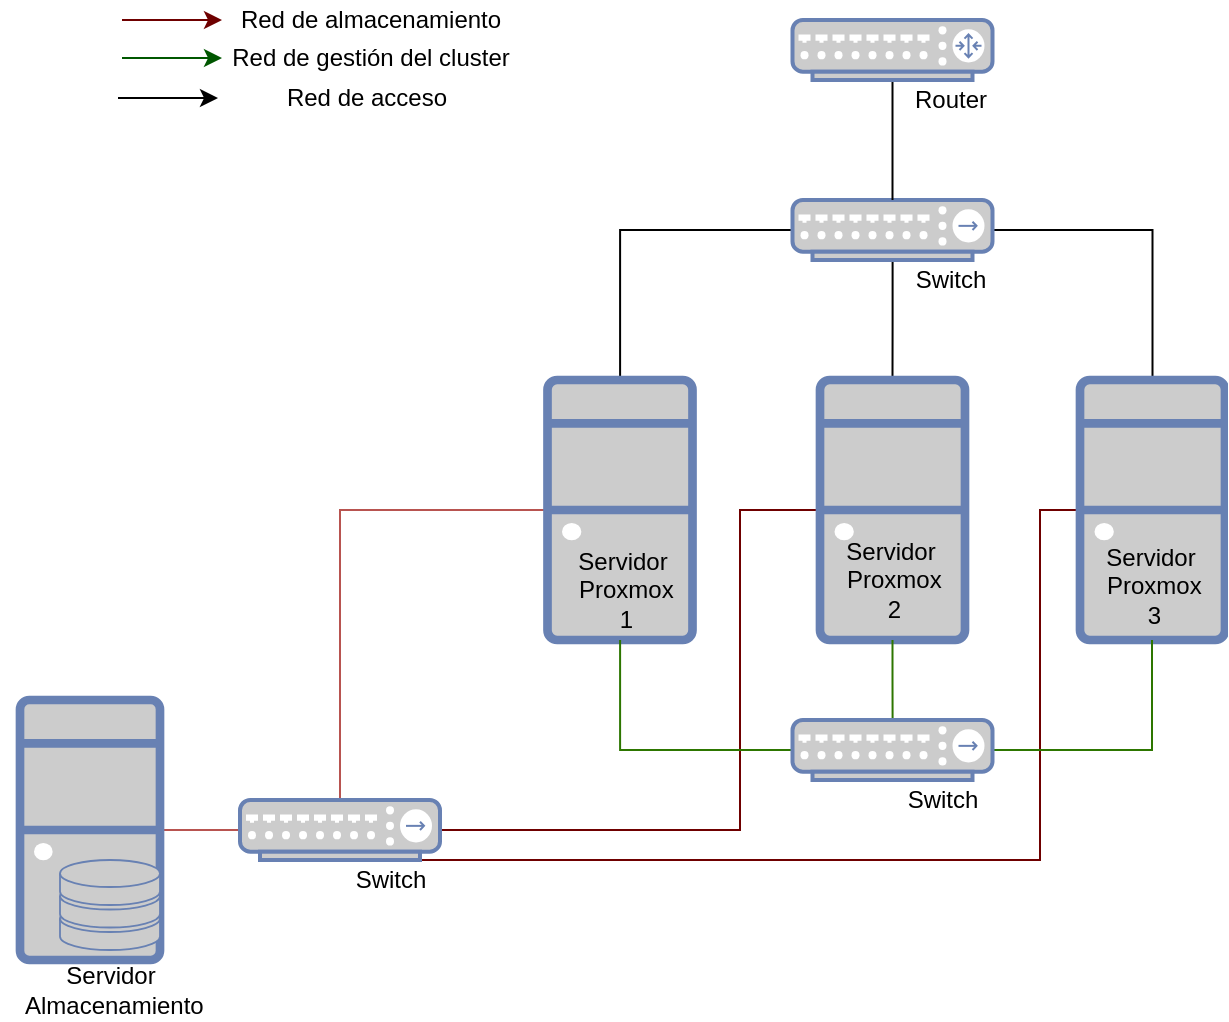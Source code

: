 <mxfile version="16.0.0" type="device"><diagram id="k4pNC1rw3EwO7Iqltvwy" name="Page-1"><mxGraphModel dx="1422" dy="730" grid="1" gridSize="10" guides="1" tooltips="1" connect="1" arrows="1" fold="1" page="1" pageScale="1" pageWidth="827" pageHeight="1169" math="0" shadow="0"><root><mxCell id="0"/><mxCell id="1" parent="0"/><mxCell id="_etOdeRrxOBRMlxFL1JE-17" value="" style="edgeStyle=none;rounded=0;orthogonalLoop=1;jettySize=auto;html=1;endArrow=none;endFill=0;fillColor=#f8cecc;strokeColor=#b85450;" parent="1" source="_etOdeRrxOBRMlxFL1JE-11" target="_etOdeRrxOBRMlxFL1JE-12" edge="1"><mxGeometry relative="1" as="geometry"/></mxCell><mxCell id="_etOdeRrxOBRMlxFL1JE-11" value="" style="fontColor=#0066CC;verticalAlign=top;verticalLabelPosition=bottom;labelPosition=center;align=center;html=1;outlineConnect=0;fillColor=#CCCCCC;strokeColor=#6881B3;gradientColor=none;gradientDirection=north;strokeWidth=2;shape=mxgraph.networks.desktop_pc;" parent="1" vertex="1"><mxGeometry x="30" y="470" width="70" height="130" as="geometry"/></mxCell><mxCell id="_etOdeRrxOBRMlxFL1JE-14" value="" style="edgeStyle=orthogonalEdgeStyle;rounded=0;orthogonalLoop=1;jettySize=auto;html=1;endArrow=none;endFill=0;" parent="1" source="_etOdeRrxOBRMlxFL1JE-7" target="_etOdeRrxOBRMlxFL1JE-9" edge="1"><mxGeometry relative="1" as="geometry"/></mxCell><mxCell id="S6IoTfOkoID_sWMGIO6a-5" value="" style="edgeStyle=orthogonalEdgeStyle;rounded=0;orthogonalLoop=1;jettySize=auto;html=1;endArrow=none;endFill=0;" edge="1" parent="1" source="_etOdeRrxOBRMlxFL1JE-7" target="S6IoTfOkoID_sWMGIO6a-1"><mxGeometry relative="1" as="geometry"/></mxCell><mxCell id="S6IoTfOkoID_sWMGIO6a-6" value="" style="edgeStyle=orthogonalEdgeStyle;rounded=0;orthogonalLoop=1;jettySize=auto;html=1;endArrow=none;endFill=0;" edge="1" parent="1" source="_etOdeRrxOBRMlxFL1JE-7" target="S6IoTfOkoID_sWMGIO6a-2"><mxGeometry relative="1" as="geometry"/></mxCell><mxCell id="_etOdeRrxOBRMlxFL1JE-7" value="" style="fontColor=#0066CC;verticalAlign=top;verticalLabelPosition=bottom;labelPosition=center;align=center;html=1;outlineConnect=0;fillColor=#CCCCCC;strokeColor=#6881B3;gradientColor=none;gradientDirection=north;strokeWidth=2;shape=mxgraph.networks.hub;" parent="1" vertex="1"><mxGeometry x="416.25" y="220" width="100" height="30" as="geometry"/></mxCell><mxCell id="_etOdeRrxOBRMlxFL1JE-13" value="" style="edgeStyle=none;rounded=0;orthogonalLoop=1;jettySize=auto;html=1;endArrow=none;endFill=0;" parent="1" source="_etOdeRrxOBRMlxFL1JE-8" target="_etOdeRrxOBRMlxFL1JE-7" edge="1"><mxGeometry relative="1" as="geometry"/></mxCell><mxCell id="_etOdeRrxOBRMlxFL1JE-8" value="" style="fontColor=#0066CC;verticalAlign=top;verticalLabelPosition=bottom;labelPosition=center;align=center;html=1;outlineConnect=0;fillColor=#CCCCCC;strokeColor=#6881B3;gradientColor=none;gradientDirection=north;strokeWidth=2;shape=mxgraph.networks.router;" parent="1" vertex="1"><mxGeometry x="416.25" y="130" width="100" height="30" as="geometry"/></mxCell><mxCell id="_etOdeRrxOBRMlxFL1JE-15" value="" style="edgeStyle=orthogonalEdgeStyle;rounded=0;orthogonalLoop=1;jettySize=auto;html=1;endArrow=none;endFill=0;fillColor=#f8cecc;strokeColor=#b85450;" parent="1" source="_etOdeRrxOBRMlxFL1JE-9" target="_etOdeRrxOBRMlxFL1JE-12" edge="1"><mxGeometry relative="1" as="geometry"/></mxCell><mxCell id="_etOdeRrxOBRMlxFL1JE-9" value="" style="fontColor=#0066CC;verticalAlign=top;verticalLabelPosition=bottom;labelPosition=center;align=center;html=1;outlineConnect=0;fillColor=#CCCCCC;strokeColor=#6881B3;gradientColor=none;gradientDirection=north;strokeWidth=2;shape=mxgraph.networks.desktop_pc;" parent="1" vertex="1"><mxGeometry x="293.75" y="310" width="72.5" height="130" as="geometry"/></mxCell><mxCell id="_etOdeRrxOBRMlxFL1JE-10" value="" style="fontColor=#0066CC;verticalAlign=top;verticalLabelPosition=bottom;labelPosition=center;align=center;html=1;outlineConnect=0;fillColor=#CCCCCC;strokeColor=#6881B3;gradientColor=none;gradientDirection=north;strokeWidth=2;shape=mxgraph.networks.storage;" parent="1" vertex="1"><mxGeometry x="50" y="550" width="50" height="45" as="geometry"/></mxCell><mxCell id="S6IoTfOkoID_sWMGIO6a-17" value="" style="edgeStyle=orthogonalEdgeStyle;rounded=0;orthogonalLoop=1;jettySize=auto;html=1;endArrow=none;endFill=0;fillColor=#a20025;strokeColor=#6F0000;" edge="1" parent="1" source="_etOdeRrxOBRMlxFL1JE-12" target="S6IoTfOkoID_sWMGIO6a-1"><mxGeometry relative="1" as="geometry"><mxPoint x="320" y="535" as="targetPoint"/><Array as="points"><mxPoint x="390" y="535"/><mxPoint x="390" y="375"/></Array></mxGeometry></mxCell><mxCell id="S6IoTfOkoID_sWMGIO6a-19" value="" style="edgeStyle=elbowEdgeStyle;rounded=0;orthogonalLoop=1;jettySize=auto;html=1;endArrow=none;endFill=0;entryX=0;entryY=0.5;entryDx=0;entryDy=0;entryPerimeter=0;fillColor=#a20025;strokeColor=#6F0000;exitX=0.5;exitY=1;exitDx=0;exitDy=0;exitPerimeter=0;" edge="1" parent="1" source="_etOdeRrxOBRMlxFL1JE-12" target="S6IoTfOkoID_sWMGIO6a-2"><mxGeometry relative="1" as="geometry"><mxPoint x="190" y="605" as="targetPoint"/><Array as="points"><mxPoint x="540" y="460"/><mxPoint x="550" y="570"/><mxPoint x="450" y="570"/><mxPoint x="540" y="510"/></Array></mxGeometry></mxCell><mxCell id="_etOdeRrxOBRMlxFL1JE-12" value="" style="fontColor=#0066CC;verticalAlign=top;verticalLabelPosition=bottom;labelPosition=center;align=center;html=1;outlineConnect=0;fillColor=#CCCCCC;strokeColor=#6881B3;gradientColor=none;gradientDirection=north;strokeWidth=2;shape=mxgraph.networks.hub;" parent="1" vertex="1"><mxGeometry x="140" y="520" width="100" height="30" as="geometry"/></mxCell><mxCell id="_etOdeRrxOBRMlxFL1JE-18" value="&lt;div&gt;Servidor&lt;/div&gt;&lt;div&gt;&amp;nbsp;Proxmox&lt;/div&gt;&lt;div&gt;&amp;nbsp;1&lt;/div&gt;" style="text;html=1;resizable=0;autosize=1;align=center;verticalAlign=middle;points=[];fillColor=none;strokeColor=none;rounded=0;" parent="1" vertex="1"><mxGeometry x="296.25" y="390" width="70" height="50" as="geometry"/></mxCell><mxCell id="_etOdeRrxOBRMlxFL1JE-19" value="Switch" style="text;html=1;resizable=0;autosize=1;align=center;verticalAlign=middle;points=[];fillColor=none;strokeColor=none;rounded=0;" parent="1" vertex="1"><mxGeometry x="470" y="250" width="50" height="20" as="geometry"/></mxCell><mxCell id="_etOdeRrxOBRMlxFL1JE-20" value="Switch" style="text;html=1;resizable=0;autosize=1;align=center;verticalAlign=middle;points=[];fillColor=none;strokeColor=none;rounded=0;" parent="1" vertex="1"><mxGeometry x="190" y="550" width="50" height="20" as="geometry"/></mxCell><mxCell id="_etOdeRrxOBRMlxFL1JE-21" value="Router" style="text;html=1;resizable=0;autosize=1;align=center;verticalAlign=middle;points=[];fillColor=none;strokeColor=none;rounded=0;" parent="1" vertex="1"><mxGeometry x="470" y="160" width="50" height="20" as="geometry"/></mxCell><mxCell id="_etOdeRrxOBRMlxFL1JE-22" value="&lt;div&gt;Servidor&lt;/div&gt;&lt;div&gt;&amp;nbsp;Almacenamiento&lt;/div&gt;" style="text;html=1;resizable=0;autosize=1;align=center;verticalAlign=middle;points=[];fillColor=none;strokeColor=none;rounded=0;" parent="1" vertex="1"><mxGeometry x="20" y="600" width="110" height="30" as="geometry"/></mxCell><mxCell id="S6IoTfOkoID_sWMGIO6a-1" value="" style="fontColor=#0066CC;verticalAlign=top;verticalLabelPosition=bottom;labelPosition=center;align=center;html=1;outlineConnect=0;fillColor=#CCCCCC;strokeColor=#6881B3;gradientColor=none;gradientDirection=north;strokeWidth=2;shape=mxgraph.networks.desktop_pc;" vertex="1" parent="1"><mxGeometry x="430" y="310" width="72.5" height="130" as="geometry"/></mxCell><mxCell id="S6IoTfOkoID_sWMGIO6a-2" value="" style="fontColor=#0066CC;verticalAlign=top;verticalLabelPosition=bottom;labelPosition=center;align=center;html=1;outlineConnect=0;fillColor=#CCCCCC;strokeColor=#6881B3;gradientColor=none;gradientDirection=north;strokeWidth=2;shape=mxgraph.networks.desktop_pc;" vertex="1" parent="1"><mxGeometry x="560" y="310" width="72.5" height="130" as="geometry"/></mxCell><mxCell id="S6IoTfOkoID_sWMGIO6a-9" value="" style="edgeStyle=orthogonalEdgeStyle;rounded=0;orthogonalLoop=1;jettySize=auto;html=1;endArrow=none;endFill=0;fillColor=#60a917;strokeColor=#2D7600;" edge="1" parent="1" source="S6IoTfOkoID_sWMGIO6a-1" target="S6IoTfOkoID_sWMGIO6a-7"><mxGeometry relative="1" as="geometry"/></mxCell><mxCell id="S6IoTfOkoID_sWMGIO6a-4" value="&lt;div&gt;Servidor&lt;/div&gt;&lt;div&gt;&amp;nbsp;Proxmox&lt;/div&gt;&lt;div&gt;&amp;nbsp;3&lt;/div&gt;&lt;div&gt;&lt;br&gt;&lt;/div&gt;" style="text;html=1;resizable=0;autosize=1;align=center;verticalAlign=middle;points=[];fillColor=none;strokeColor=none;rounded=0;" vertex="1" parent="1"><mxGeometry x="560" y="390" width="70" height="60" as="geometry"/></mxCell><mxCell id="S6IoTfOkoID_sWMGIO6a-11" value="" style="edgeStyle=orthogonalEdgeStyle;rounded=0;orthogonalLoop=1;jettySize=auto;html=1;endArrow=none;endFill=0;fillColor=#60a917;strokeColor=#2D7600;" edge="1" parent="1" source="S6IoTfOkoID_sWMGIO6a-7" target="S6IoTfOkoID_sWMGIO6a-2"><mxGeometry relative="1" as="geometry"><mxPoint x="586.25" y="535" as="targetPoint"/><Array as="points"><mxPoint x="596" y="495"/></Array></mxGeometry></mxCell><mxCell id="S6IoTfOkoID_sWMGIO6a-13" value="" style="edgeStyle=orthogonalEdgeStyle;rounded=0;orthogonalLoop=1;jettySize=auto;html=1;endArrow=none;endFill=0;fillColor=#60a917;strokeColor=#2D7600;" edge="1" parent="1" source="S6IoTfOkoID_sWMGIO6a-7" target="_etOdeRrxOBRMlxFL1JE-9"><mxGeometry relative="1" as="geometry"><mxPoint x="346.25" y="535" as="targetPoint"/></mxGeometry></mxCell><mxCell id="S6IoTfOkoID_sWMGIO6a-7" value="" style="fontColor=#0066CC;verticalAlign=top;verticalLabelPosition=bottom;labelPosition=center;align=center;html=1;outlineConnect=0;fillColor=#CCCCCC;strokeColor=#6881B3;gradientColor=none;gradientDirection=north;strokeWidth=2;shape=mxgraph.networks.hub;" vertex="1" parent="1"><mxGeometry x="416.25" y="480" width="100" height="30" as="geometry"/></mxCell><mxCell id="S6IoTfOkoID_sWMGIO6a-3" value="&lt;div&gt;Servidor&lt;/div&gt;&lt;div&gt;&amp;nbsp;Proxmox&lt;/div&gt;&lt;div&gt;&amp;nbsp;2&lt;/div&gt;" style="text;html=1;resizable=0;autosize=1;align=center;verticalAlign=middle;points=[];fillColor=none;strokeColor=none;rounded=0;" vertex="1" parent="1"><mxGeometry x="430" y="385" width="70" height="50" as="geometry"/></mxCell><mxCell id="S6IoTfOkoID_sWMGIO6a-22" value="" style="edgeStyle=elbowEdgeStyle;rounded=0;orthogonalLoop=1;jettySize=auto;html=1;endArrow=none;endFill=0;" edge="1" parent="1" source="S6IoTfOkoID_sWMGIO6a-20"><mxGeometry relative="1" as="geometry"><mxPoint x="145" y="130" as="targetPoint"/></mxGeometry></mxCell><mxCell id="S6IoTfOkoID_sWMGIO6a-20" value="Red de almacenamiento" style="text;html=1;resizable=0;autosize=1;align=center;verticalAlign=middle;points=[];fillColor=none;strokeColor=none;rounded=0;" vertex="1" parent="1"><mxGeometry x="130" y="120" width="150" height="20" as="geometry"/></mxCell><mxCell id="S6IoTfOkoID_sWMGIO6a-23" value="" style="endArrow=classic;html=1;rounded=0;fillColor=#a20025;strokeColor=#6F0000;" edge="1" parent="1"><mxGeometry width="50" height="50" relative="1" as="geometry"><mxPoint x="81" y="130" as="sourcePoint"/><mxPoint x="131" y="130" as="targetPoint"/></mxGeometry></mxCell><mxCell id="S6IoTfOkoID_sWMGIO6a-24" value="&lt;div&gt;Red de gestión del cluster&lt;/div&gt;" style="text;html=1;resizable=0;autosize=1;align=center;verticalAlign=middle;points=[];fillColor=none;strokeColor=none;rounded=0;" vertex="1" parent="1"><mxGeometry x="125" y="139" width="160" height="20" as="geometry"/></mxCell><mxCell id="S6IoTfOkoID_sWMGIO6a-25" value="" style="endArrow=classic;html=1;rounded=0;fillColor=#008a00;strokeColor=#005700;" edge="1" parent="1"><mxGeometry width="50" height="50" relative="1" as="geometry"><mxPoint x="81" y="149" as="sourcePoint"/><mxPoint x="131" y="149" as="targetPoint"/></mxGeometry></mxCell><mxCell id="S6IoTfOkoID_sWMGIO6a-26" value="Red de acceso" style="text;html=1;resizable=0;autosize=1;align=center;verticalAlign=middle;points=[];fillColor=none;strokeColor=none;rounded=0;" vertex="1" parent="1"><mxGeometry x="153" y="159" width="100" height="20" as="geometry"/></mxCell><mxCell id="S6IoTfOkoID_sWMGIO6a-27" value="" style="endArrow=classic;html=1;rounded=0;fillColor=#a20025;strokeColor=#000000;" edge="1" parent="1"><mxGeometry width="50" height="50" relative="1" as="geometry"><mxPoint x="79" y="169" as="sourcePoint"/><mxPoint x="129" y="169" as="targetPoint"/></mxGeometry></mxCell><mxCell id="S6IoTfOkoID_sWMGIO6a-29" value="Switch" style="text;html=1;resizable=0;autosize=1;align=center;verticalAlign=middle;points=[];fillColor=none;strokeColor=none;rounded=0;" vertex="1" parent="1"><mxGeometry x="466.25" y="510" width="50" height="20" as="geometry"/></mxCell></root></mxGraphModel></diagram></mxfile>